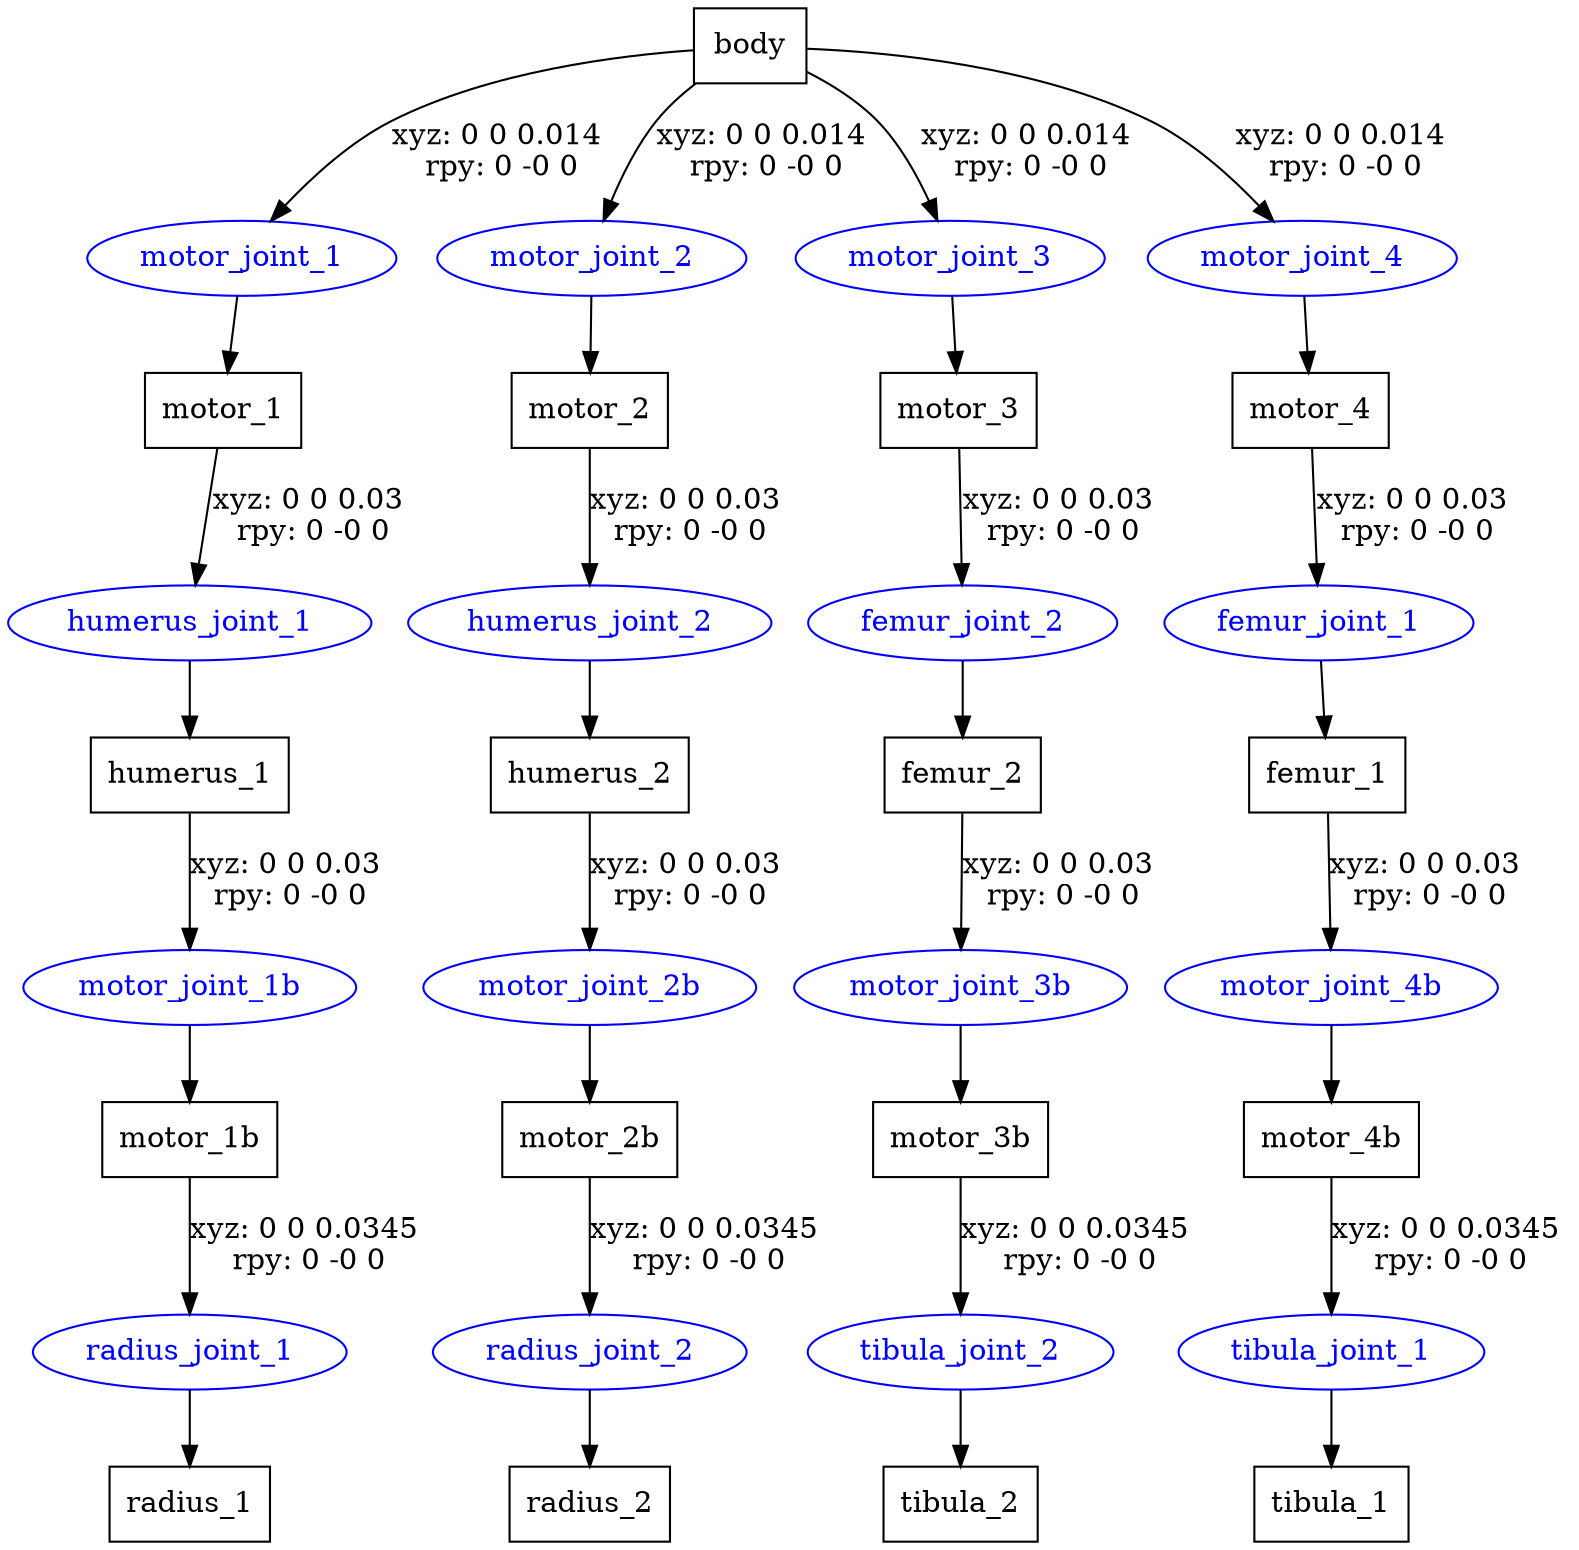 digraph G {
node [shape=box];
"body" [label="body"];
"motor_1" [label="motor_1"];
"humerus_1" [label="humerus_1"];
"motor_1b" [label="motor_1b"];
"radius_1" [label="radius_1"];
"motor_2" [label="motor_2"];
"humerus_2" [label="humerus_2"];
"motor_2b" [label="motor_2b"];
"radius_2" [label="radius_2"];
"motor_3" [label="motor_3"];
"femur_2" [label="femur_2"];
"motor_3b" [label="motor_3b"];
"tibula_2" [label="tibula_2"];
"motor_4" [label="motor_4"];
"femur_1" [label="femur_1"];
"motor_4b" [label="motor_4b"];
"tibula_1" [label="tibula_1"];
node [shape=ellipse, color=blue, fontcolor=blue];
"body" -> "motor_joint_1" [label="xyz: 0 0 0.014 \nrpy: 0 -0 0"]
"motor_joint_1" -> "motor_1"
"motor_1" -> "humerus_joint_1" [label="xyz: 0 0 0.03 \nrpy: 0 -0 0"]
"humerus_joint_1" -> "humerus_1"
"humerus_1" -> "motor_joint_1b" [label="xyz: 0 0 0.03 \nrpy: 0 -0 0"]
"motor_joint_1b" -> "motor_1b"
"motor_1b" -> "radius_joint_1" [label="xyz: 0 0 0.0345 \nrpy: 0 -0 0"]
"radius_joint_1" -> "radius_1"
"body" -> "motor_joint_2" [label="xyz: 0 0 0.014 \nrpy: 0 -0 0"]
"motor_joint_2" -> "motor_2"
"motor_2" -> "humerus_joint_2" [label="xyz: 0 0 0.03 \nrpy: 0 -0 0"]
"humerus_joint_2" -> "humerus_2"
"humerus_2" -> "motor_joint_2b" [label="xyz: 0 0 0.03 \nrpy: 0 -0 0"]
"motor_joint_2b" -> "motor_2b"
"motor_2b" -> "radius_joint_2" [label="xyz: 0 0 0.0345 \nrpy: 0 -0 0"]
"radius_joint_2" -> "radius_2"
"body" -> "motor_joint_3" [label="xyz: 0 0 0.014 \nrpy: 0 -0 0"]
"motor_joint_3" -> "motor_3"
"motor_3" -> "femur_joint_2" [label="xyz: 0 0 0.03 \nrpy: 0 -0 0"]
"femur_joint_2" -> "femur_2"
"femur_2" -> "motor_joint_3b" [label="xyz: 0 0 0.03 \nrpy: 0 -0 0"]
"motor_joint_3b" -> "motor_3b"
"motor_3b" -> "tibula_joint_2" [label="xyz: 0 0 0.0345 \nrpy: 0 -0 0"]
"tibula_joint_2" -> "tibula_2"
"body" -> "motor_joint_4" [label="xyz: 0 0 0.014 \nrpy: 0 -0 0"]
"motor_joint_4" -> "motor_4"
"motor_4" -> "femur_joint_1" [label="xyz: 0 0 0.03 \nrpy: 0 -0 0"]
"femur_joint_1" -> "femur_1"
"femur_1" -> "motor_joint_4b" [label="xyz: 0 0 0.03 \nrpy: 0 -0 0"]
"motor_joint_4b" -> "motor_4b"
"motor_4b" -> "tibula_joint_1" [label="xyz: 0 0 0.0345 \nrpy: 0 -0 0"]
"tibula_joint_1" -> "tibula_1"
}
